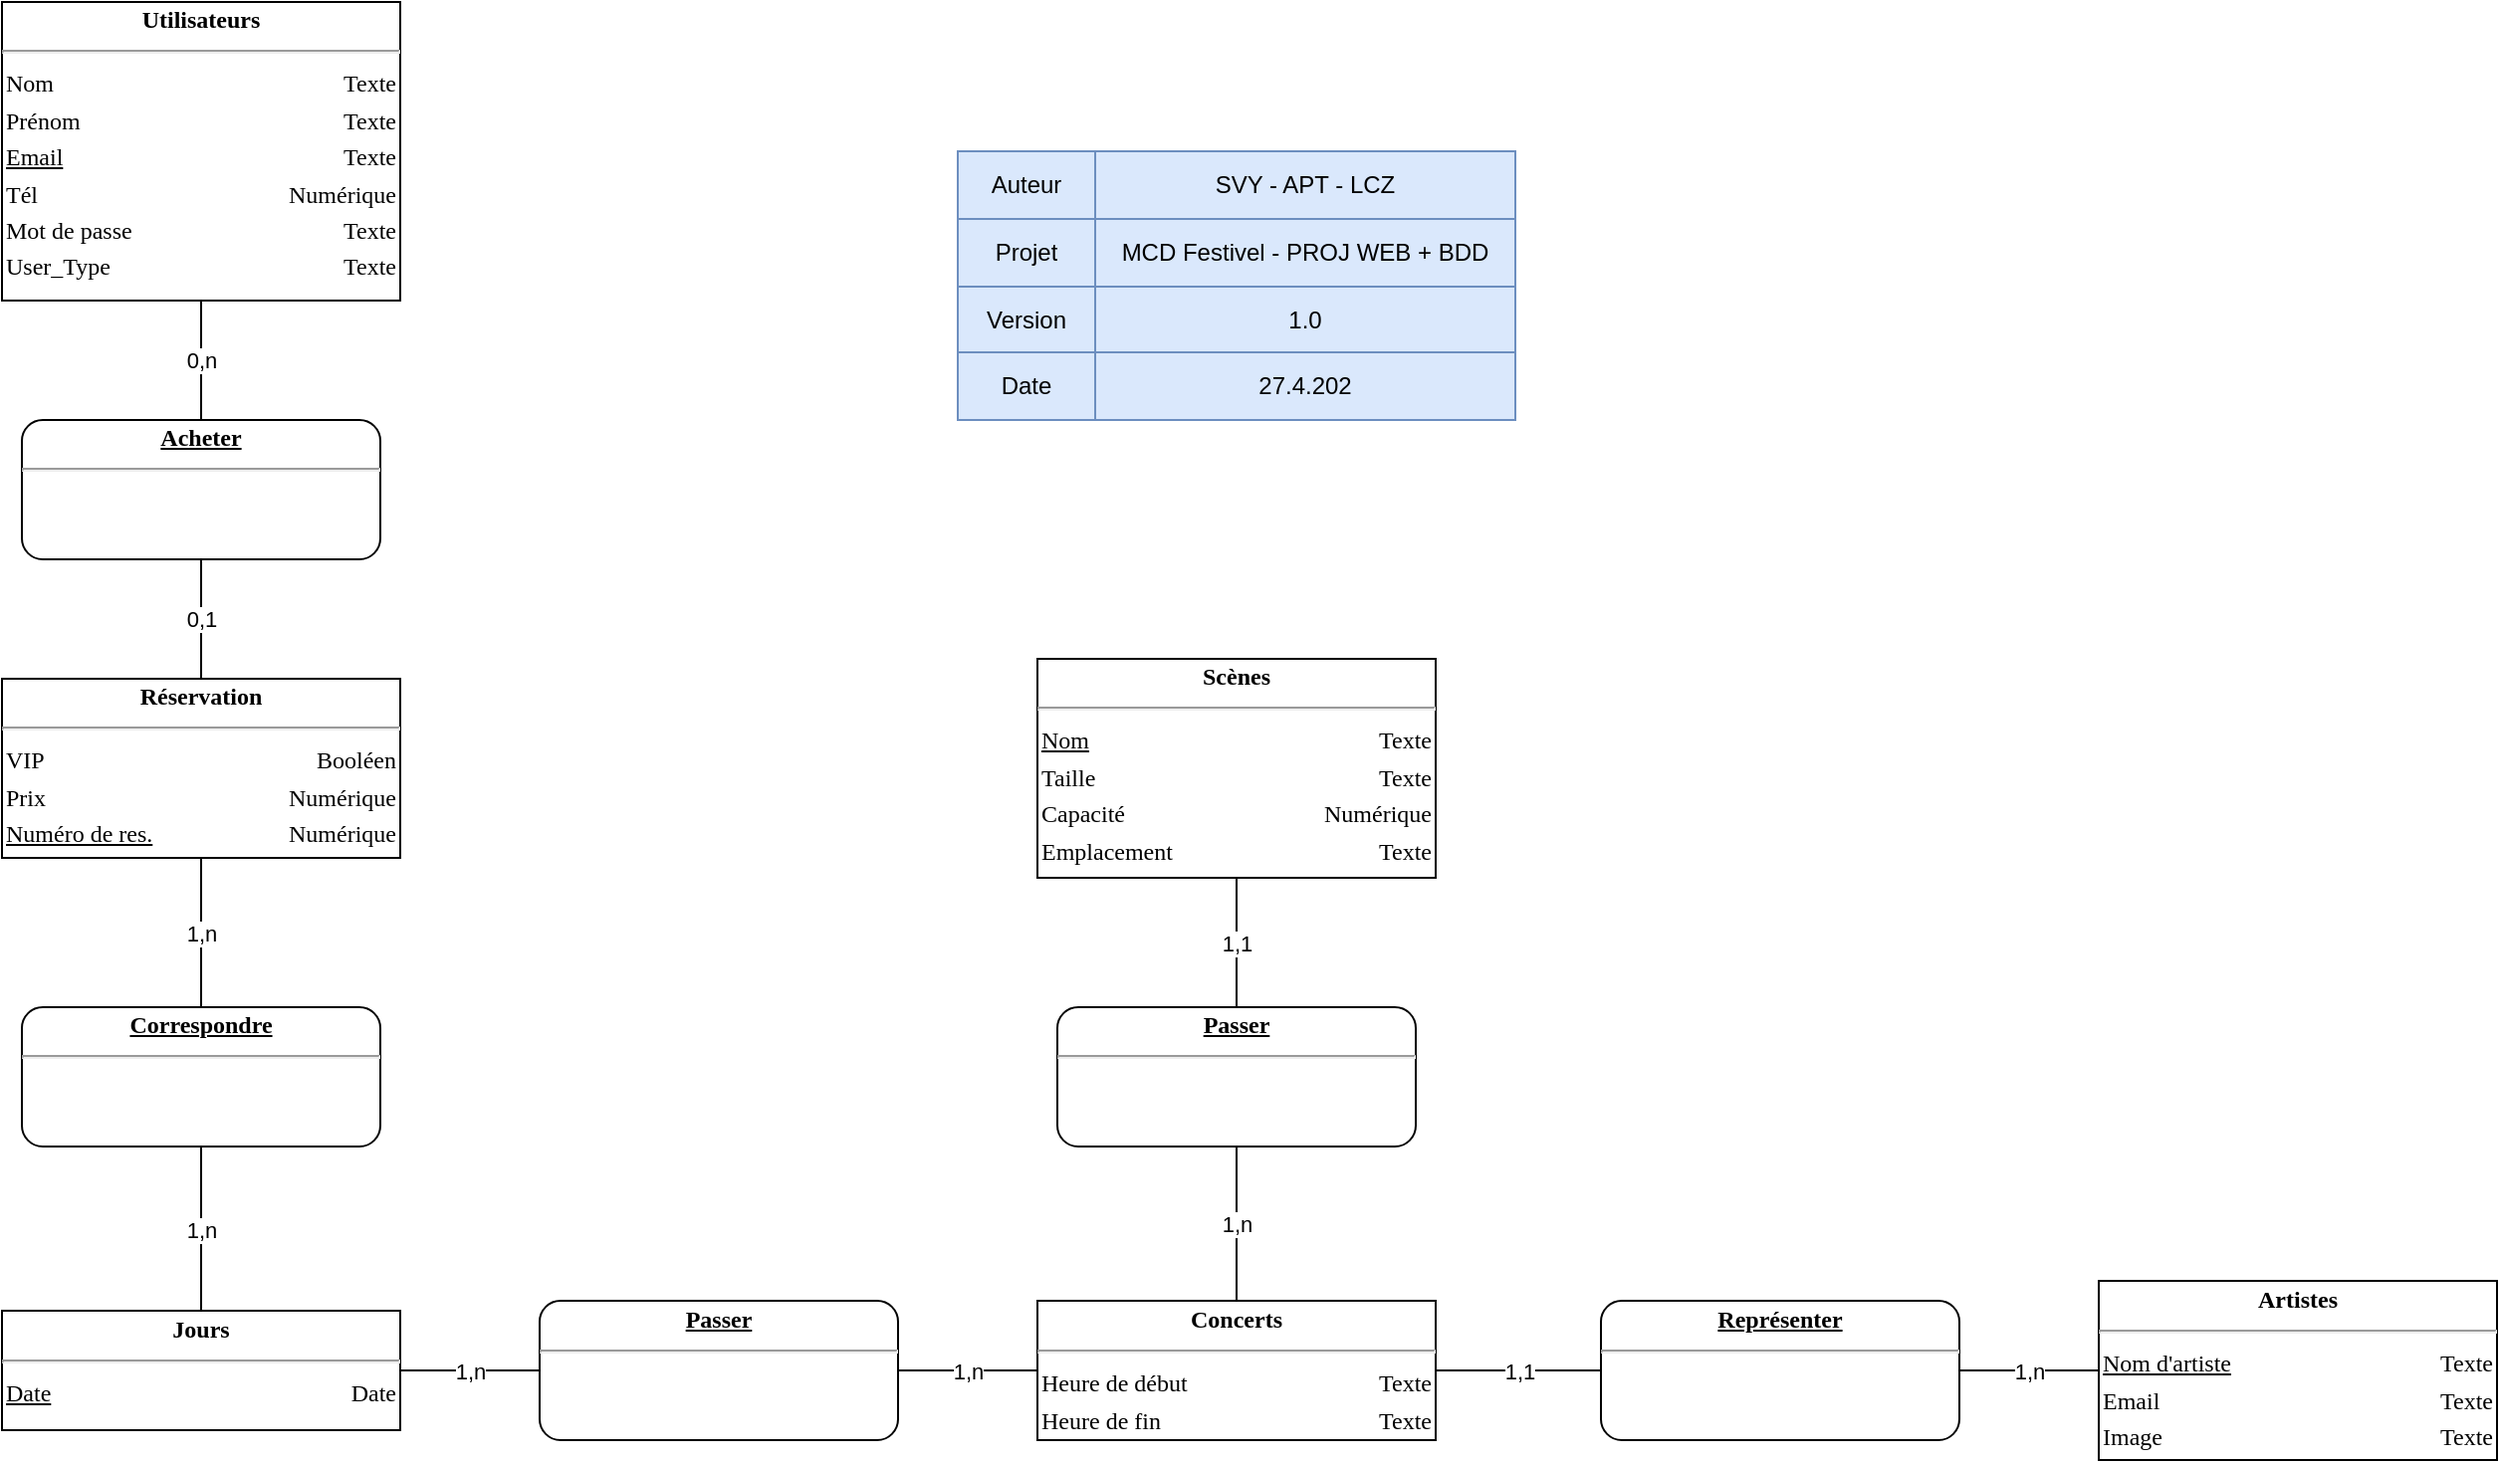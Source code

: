 <mxfile version="13.7.3" type="device"><diagram id="ykhfi625ypWfBUC9Hukg" name="Page-1"><mxGraphModel dx="1422" dy="822" grid="1" gridSize="10" guides="1" tooltips="1" connect="1" arrows="1" fold="1" page="1" pageScale="1" pageWidth="827" pageHeight="1169" math="0" shadow="0"><root><mxCell id="0"/><mxCell id="1" parent="0"/><mxCell id="24DmbQTYAci22dmiDfAL-86" value="&lt;div style=&quot;box-sizing: border-box ; width: 100% ; padding: 2px&quot;&gt;&lt;span style=&quot;background-color: rgb(255 , 255 , 255)&quot;&gt;&lt;b&gt;Utilisateurs&lt;/b&gt;&lt;/span&gt;&lt;/div&gt;&lt;hr&gt;&lt;table style=&quot;width: 100% ; font-size: 1em&quot; cellpadding=&quot;2&quot; cellspacing=&quot;0&quot;&gt;&lt;tbody&gt;&lt;tr&gt;&lt;td style=&quot;text-align: left&quot;&gt;Nom&lt;/td&gt;&lt;td style=&quot;text-align: right&quot;&gt;Texte&lt;/td&gt;&lt;/tr&gt;&lt;tr&gt;&lt;td style=&quot;text-align: left&quot;&gt;Prénom&lt;br&gt;&lt;/td&gt;&lt;td style=&quot;text-align: right&quot;&gt;Texte&lt;/td&gt;&lt;/tr&gt;&lt;tr&gt;&lt;td style=&quot;text-align: left&quot;&gt;&lt;u&gt;Email&lt;/u&gt;&lt;/td&gt;&lt;td style=&quot;text-align: right&quot;&gt;Texte&lt;/td&gt;&lt;/tr&gt;&lt;tr&gt;&lt;td style=&quot;text-align: left&quot;&gt;Tél&lt;/td&gt;&lt;td style=&quot;text-align: right&quot;&gt;Numérique&lt;/td&gt;&lt;/tr&gt;&lt;tr&gt;&lt;td style=&quot;text-align: left&quot;&gt;Mot de passe&lt;/td&gt;&lt;td style=&quot;text-align: right&quot;&gt;Texte&lt;/td&gt;&lt;/tr&gt;&lt;tr&gt;&lt;td style=&quot;text-align: left&quot;&gt;User_Type&lt;/td&gt;&lt;td style=&quot;text-align: right&quot;&gt;Texte&lt;/td&gt;&lt;/tr&gt;&lt;/tbody&gt;&lt;/table&gt;" style="verticalAlign=top;align=center;overflow=fill;html=1;rounded=0;shadow=0;comic=0;labelBackgroundColor=none;strokeColor=#000000;strokeWidth=1;fillColor=#ffffff;fontFamily=Verdana;fontSize=12;fontColor=#000000;" parent="1" vertex="1"><mxGeometry x="90" y="80" width="200" height="150" as="geometry"/></mxCell><mxCell id="24DmbQTYAci22dmiDfAL-102" value="0,n" style="edgeStyle=orthogonalEdgeStyle;rounded=0;orthogonalLoop=1;jettySize=auto;html=1;exitX=0.5;exitY=0;exitDx=0;exitDy=0;entryX=0.5;entryY=1;entryDx=0;entryDy=0;endArrow=none;endFill=0;" parent="1" source="24DmbQTYAci22dmiDfAL-89" target="24DmbQTYAci22dmiDfAL-86" edge="1"><mxGeometry relative="1" as="geometry"/></mxCell><mxCell id="24DmbQTYAci22dmiDfAL-103" value="0,1" style="edgeStyle=orthogonalEdgeStyle;rounded=0;orthogonalLoop=1;jettySize=auto;html=1;exitX=0.5;exitY=1;exitDx=0;exitDy=0;entryX=0.5;entryY=0;entryDx=0;entryDy=0;endArrow=none;endFill=0;" parent="1" source="24DmbQTYAci22dmiDfAL-89" target="24DmbQTYAci22dmiDfAL-97" edge="1"><mxGeometry relative="1" as="geometry"/></mxCell><mxCell id="24DmbQTYAci22dmiDfAL-89" value="&lt;div style=&quot;box-sizing: border-box ; width: 100% ; padding: 2px&quot;&gt;&lt;span style=&quot;background-color: rgb(255 , 255 , 255)&quot;&gt;&lt;b&gt;&lt;u&gt;Acheter&lt;/u&gt;&lt;/b&gt;&lt;/span&gt;&lt;/div&gt;&lt;hr&gt;" style="verticalAlign=top;align=center;overflow=fill;html=1;rounded=1;shadow=0;comic=0;labelBackgroundColor=none;strokeColor=#000000;strokeWidth=1;fillColor=#ffffff;fontFamily=Verdana;fontSize=12;fontColor=#000000;" parent="1" vertex="1"><mxGeometry x="100" y="290" width="180" height="70" as="geometry"/></mxCell><mxCell id="5DoGwigAY4bWdaZyqHXq-13" value="1,1" style="edgeStyle=orthogonalEdgeStyle;rounded=0;orthogonalLoop=1;jettySize=auto;html=1;exitX=0.5;exitY=1;exitDx=0;exitDy=0;entryX=0.5;entryY=0;entryDx=0;entryDy=0;endArrow=none;endFill=0;" edge="1" parent="1" source="24DmbQTYAci22dmiDfAL-92" target="5DoGwigAY4bWdaZyqHXq-3"><mxGeometry relative="1" as="geometry"/></mxCell><mxCell id="24DmbQTYAci22dmiDfAL-92" value="&lt;div style=&quot;box-sizing: border-box ; width: 100% ; padding: 2px&quot;&gt;&lt;span style=&quot;background-color: rgb(255 , 255 , 255)&quot;&gt;&lt;b&gt;Scènes&lt;/b&gt;&lt;/span&gt;&lt;/div&gt;&lt;hr&gt;&lt;table style=&quot;width: 100% ; font-size: 1em&quot; cellpadding=&quot;2&quot; cellspacing=&quot;0&quot;&gt;&lt;tbody&gt;&lt;tr&gt;&lt;td style=&quot;text-align: left&quot;&gt;&lt;u&gt;Nom&lt;/u&gt;&lt;/td&gt;&lt;td style=&quot;text-align: right&quot;&gt;Texte&lt;br&gt;&lt;/td&gt;&lt;/tr&gt;&lt;tr&gt;&lt;td style=&quot;text-align: left&quot;&gt;Taille&lt;br&gt;&lt;/td&gt;&lt;td style=&quot;text-align: right&quot;&gt;Texte&lt;br&gt;&lt;/td&gt;&lt;/tr&gt;&lt;tr&gt;&lt;td style=&quot;text-align: left&quot;&gt;Capacité&lt;/td&gt;&lt;td style=&quot;text-align: right&quot;&gt;Numérique&lt;br&gt;&lt;/td&gt;&lt;/tr&gt;&lt;tr&gt;&lt;td style=&quot;text-align: left&quot;&gt;Emplacement&lt;/td&gt;&lt;td style=&quot;text-align: right&quot;&gt;Texte&lt;/td&gt;&lt;/tr&gt;&lt;/tbody&gt;&lt;/table&gt;" style="verticalAlign=top;align=center;overflow=fill;html=1;rounded=0;shadow=0;comic=0;labelBackgroundColor=none;strokeColor=#000000;strokeWidth=1;fillColor=#ffffff;fontFamily=Verdana;fontSize=12;fontColor=#000000;" parent="1" vertex="1"><mxGeometry x="610" y="410" width="200" height="110" as="geometry"/></mxCell><mxCell id="24DmbQTYAci22dmiDfAL-93" value="&lt;div style=&quot;box-sizing: border-box ; width: 100% ; padding: 2px&quot;&gt;&lt;span style=&quot;background-color: rgb(255 , 255 , 255)&quot;&gt;&lt;b&gt;Artistes&lt;/b&gt;&lt;/span&gt;&lt;/div&gt;&lt;hr&gt;&lt;table style=&quot;width: 100% ; font-size: 1em&quot; cellpadding=&quot;2&quot; cellspacing=&quot;0&quot;&gt;&lt;tbody&gt;&lt;tr&gt;&lt;td style=&quot;text-align: left&quot;&gt;&lt;u&gt;Nom d'artiste&lt;/u&gt;&lt;/td&gt;&lt;td style=&quot;text-align: right&quot;&gt;Texte&lt;br&gt;&lt;/td&gt;&lt;/tr&gt;&lt;tr&gt;&lt;td style=&quot;text-align: left&quot;&gt;Email&lt;br&gt;&lt;/td&gt;&lt;td style=&quot;text-align: right&quot;&gt;Texte&lt;br&gt;&lt;/td&gt;&lt;/tr&gt;&lt;tr&gt;&lt;td style=&quot;text-align: left&quot;&gt;Image&lt;/td&gt;&lt;td style=&quot;text-align: right&quot;&gt;Texte&lt;br&gt;&lt;/td&gt;&lt;/tr&gt;&lt;/tbody&gt;&lt;/table&gt;" style="verticalAlign=top;align=center;overflow=fill;html=1;rounded=0;shadow=0;comic=0;labelBackgroundColor=none;strokeColor=#000000;strokeWidth=1;fillColor=#ffffff;fontFamily=Verdana;fontSize=12;fontColor=#000000;" parent="1" vertex="1"><mxGeometry x="1143" y="722.5" width="200" height="90" as="geometry"/></mxCell><mxCell id="5DoGwigAY4bWdaZyqHXq-15" value="1,n" style="edgeStyle=orthogonalEdgeStyle;rounded=0;orthogonalLoop=1;jettySize=auto;html=1;exitX=1;exitY=0.5;exitDx=0;exitDy=0;entryX=0;entryY=0.5;entryDx=0;entryDy=0;endArrow=none;endFill=0;" edge="1" parent="1" source="24DmbQTYAci22dmiDfAL-96" target="5DoGwigAY4bWdaZyqHXq-2"><mxGeometry relative="1" as="geometry"/></mxCell><mxCell id="24DmbQTYAci22dmiDfAL-96" value="&lt;div style=&quot;box-sizing: border-box ; width: 100% ; padding: 2px&quot;&gt;&lt;span style=&quot;background-color: rgb(255 , 255 , 255)&quot;&gt;&lt;b&gt;Jours&lt;/b&gt;&lt;/span&gt;&lt;/div&gt;&lt;hr&gt;&lt;table style=&quot;width: 100% ; font-size: 1em&quot; cellpadding=&quot;2&quot; cellspacing=&quot;0&quot;&gt;&lt;tbody&gt;&lt;tr&gt;&lt;td style=&quot;text-align: left&quot;&gt;&lt;u&gt;Date&lt;/u&gt;&lt;/td&gt;&lt;td style=&quot;text-align: right&quot;&gt;Date&lt;/td&gt;&lt;/tr&gt;&lt;tr&gt;&lt;td style=&quot;text-align: left&quot;&gt;&lt;br&gt;&lt;/td&gt;&lt;td style=&quot;text-align: right&quot;&gt;&lt;/td&gt;&lt;/tr&gt;&lt;/tbody&gt;&lt;/table&gt;" style="verticalAlign=top;align=center;overflow=fill;html=1;rounded=0;shadow=0;comic=0;labelBackgroundColor=none;strokeColor=#000000;strokeWidth=1;fillColor=#ffffff;fontFamily=Verdana;fontSize=12;fontColor=#000000;" parent="1" vertex="1"><mxGeometry x="90" y="737.5" width="200" height="60" as="geometry"/></mxCell><mxCell id="24DmbQTYAci22dmiDfAL-105" value="1,n" style="edgeStyle=orthogonalEdgeStyle;rounded=0;orthogonalLoop=1;jettySize=auto;html=1;exitX=0.5;exitY=1;exitDx=0;exitDy=0;entryX=0.5;entryY=0;entryDx=0;entryDy=0;endArrow=none;endFill=0;" parent="1" source="24DmbQTYAci22dmiDfAL-97" target="24DmbQTYAci22dmiDfAL-104" edge="1"><mxGeometry relative="1" as="geometry"/></mxCell><mxCell id="24DmbQTYAci22dmiDfAL-97" value="&lt;div style=&quot;box-sizing: border-box ; width: 100% ; padding: 2px&quot;&gt;&lt;span style=&quot;background-color: rgb(255 , 255 , 255)&quot;&gt;&lt;b&gt;Réservation&lt;/b&gt;&lt;/span&gt;&lt;/div&gt;&lt;hr&gt;&lt;table style=&quot;width: 100% ; font-size: 1em&quot; cellpadding=&quot;2&quot; cellspacing=&quot;0&quot;&gt;&lt;tbody&gt;&lt;tr&gt;&lt;td style=&quot;text-align: left&quot;&gt;VIP&lt;/td&gt;&lt;td style=&quot;text-align: right&quot;&gt;Booléen&lt;/td&gt;&lt;/tr&gt;&lt;tr&gt;&lt;td style=&quot;text-align: left&quot;&gt;Prix&lt;br&gt;&lt;/td&gt;&lt;td style=&quot;text-align: right&quot;&gt;Numérique&lt;br&gt;&lt;/td&gt;&lt;/tr&gt;&lt;tr&gt;&lt;td style=&quot;text-align: left&quot;&gt;&lt;u&gt;Numéro de res.&lt;/u&gt;&lt;/td&gt;&lt;td style=&quot;text-align: right&quot;&gt;Numérique&lt;/td&gt;&lt;/tr&gt;&lt;/tbody&gt;&lt;/table&gt;" style="verticalAlign=top;align=center;overflow=fill;html=1;rounded=0;shadow=0;comic=0;labelBackgroundColor=none;strokeColor=#000000;strokeWidth=1;fillColor=#ffffff;fontFamily=Verdana;fontSize=12;fontColor=#000000;" parent="1" vertex="1"><mxGeometry x="90" y="420" width="200" height="90" as="geometry"/></mxCell><mxCell id="24DmbQTYAci22dmiDfAL-106" value="1,n" style="edgeStyle=orthogonalEdgeStyle;rounded=0;orthogonalLoop=1;jettySize=auto;html=1;exitX=0.5;exitY=1;exitDx=0;exitDy=0;entryX=0.5;entryY=0;entryDx=0;entryDy=0;endArrow=none;endFill=0;" parent="1" source="24DmbQTYAci22dmiDfAL-104" target="24DmbQTYAci22dmiDfAL-96" edge="1"><mxGeometry relative="1" as="geometry"/></mxCell><mxCell id="24DmbQTYAci22dmiDfAL-104" value="&lt;div style=&quot;box-sizing: border-box ; width: 100% ; padding: 2px&quot;&gt;&lt;span style=&quot;background-color: rgb(255 , 255 , 255)&quot;&gt;&lt;b&gt;&lt;u&gt;Correspondre&lt;/u&gt;&lt;/b&gt;&lt;/span&gt;&lt;/div&gt;&lt;hr&gt;&lt;table style=&quot;width: 100% ; font-size: 1em&quot; cellpadding=&quot;2&quot; cellspacing=&quot;0&quot;&gt;&lt;tbody&gt;&lt;tr&gt;&lt;td style=&quot;text-align: left&quot;&gt;&lt;/td&gt;&lt;td style=&quot;text-align: right&quot;&gt;&lt;/td&gt;&lt;/tr&gt;&lt;/tbody&gt;&lt;/table&gt;" style="verticalAlign=top;align=center;overflow=fill;html=1;rounded=1;shadow=0;comic=0;labelBackgroundColor=none;strokeColor=#000000;strokeWidth=1;fillColor=#ffffff;fontFamily=Verdana;fontSize=12;fontColor=#000000;" parent="1" vertex="1"><mxGeometry x="100" y="585" width="180" height="70" as="geometry"/></mxCell><mxCell id="5DoGwigAY4bWdaZyqHXq-5" value="1,1" style="edgeStyle=orthogonalEdgeStyle;rounded=0;orthogonalLoop=1;jettySize=auto;html=1;exitX=1;exitY=0.5;exitDx=0;exitDy=0;entryX=0;entryY=0.5;entryDx=0;entryDy=0;endArrow=none;endFill=0;" edge="1" parent="1" source="24DmbQTYAci22dmiDfAL-117" target="5DoGwigAY4bWdaZyqHXq-1"><mxGeometry relative="1" as="geometry"/></mxCell><mxCell id="24DmbQTYAci22dmiDfAL-117" value="&lt;div style=&quot;box-sizing: border-box ; width: 100% ; padding: 2px&quot;&gt;&lt;span style=&quot;background-color: rgb(255 , 255 , 255)&quot;&gt;&lt;b&gt;Concerts&lt;/b&gt;&lt;/span&gt;&lt;/div&gt;&lt;hr&gt;&lt;table style=&quot;width: 100% ; font-size: 1em&quot; cellpadding=&quot;2&quot; cellspacing=&quot;0&quot;&gt;&lt;tbody&gt;&lt;tr&gt;&lt;td style=&quot;text-align: left&quot;&gt;Heure de début&lt;/td&gt;&lt;td style=&quot;text-align: right&quot;&gt;Texte&lt;br&gt;&lt;/td&gt;&lt;/tr&gt;&lt;tr&gt;&lt;td style=&quot;text-align: left&quot;&gt;Heure de fin&lt;br&gt;&lt;/td&gt;&lt;td style=&quot;text-align: right&quot;&gt;Texte&lt;br&gt;&lt;/td&gt;&lt;/tr&gt;&lt;tr&gt;&lt;td style=&quot;text-align: left&quot;&gt;&lt;br&gt;&lt;/td&gt;&lt;td style=&quot;text-align: right&quot;&gt;&lt;br&gt;&lt;/td&gt;&lt;/tr&gt;&lt;/tbody&gt;&lt;/table&gt;" style="verticalAlign=top;align=center;overflow=fill;html=1;rounded=0;shadow=0;comic=0;labelBackgroundColor=none;strokeColor=#000000;strokeWidth=1;fillColor=#ffffff;fontFamily=Verdana;fontSize=12;fontColor=#000000;" parent="1" vertex="1"><mxGeometry x="610" y="732.5" width="200" height="70" as="geometry"/></mxCell><mxCell id="5DoGwigAY4bWdaZyqHXq-8" value="1,n" style="edgeStyle=orthogonalEdgeStyle;rounded=0;orthogonalLoop=1;jettySize=auto;html=1;exitX=1;exitY=0.5;exitDx=0;exitDy=0;entryX=0;entryY=0.5;entryDx=0;entryDy=0;endArrow=none;endFill=0;" edge="1" parent="1" source="5DoGwigAY4bWdaZyqHXq-1" target="24DmbQTYAci22dmiDfAL-93"><mxGeometry relative="1" as="geometry"/></mxCell><mxCell id="5DoGwigAY4bWdaZyqHXq-1" value="&lt;div style=&quot;box-sizing: border-box ; width: 100% ; padding: 2px&quot;&gt;&lt;b&gt;&lt;u&gt;Représenter&lt;/u&gt;&lt;/b&gt;&lt;/div&gt;&lt;hr&gt;&lt;table style=&quot;width: 100% ; font-size: 1em&quot; cellpadding=&quot;2&quot; cellspacing=&quot;0&quot;&gt;&lt;tbody&gt;&lt;tr&gt;&lt;td style=&quot;text-align: left&quot;&gt;&lt;/td&gt;&lt;td style=&quot;text-align: right&quot;&gt;&lt;/td&gt;&lt;/tr&gt;&lt;/tbody&gt;&lt;/table&gt;" style="verticalAlign=top;align=center;overflow=fill;html=1;rounded=1;shadow=0;comic=0;labelBackgroundColor=none;strokeColor=#000000;strokeWidth=1;fillColor=#ffffff;fontFamily=Verdana;fontSize=12;fontColor=#000000;" vertex="1" parent="1"><mxGeometry x="893" y="732.5" width="180" height="70" as="geometry"/></mxCell><mxCell id="5DoGwigAY4bWdaZyqHXq-10" value="1,n" style="edgeStyle=orthogonalEdgeStyle;rounded=0;orthogonalLoop=1;jettySize=auto;html=1;exitX=1;exitY=0.5;exitDx=0;exitDy=0;entryX=0;entryY=0.5;entryDx=0;entryDy=0;endArrow=none;endFill=0;" edge="1" parent="1" source="5DoGwigAY4bWdaZyqHXq-2" target="24DmbQTYAci22dmiDfAL-117"><mxGeometry relative="1" as="geometry"/></mxCell><mxCell id="5DoGwigAY4bWdaZyqHXq-2" value="&lt;div style=&quot;box-sizing: border-box ; width: 100% ; padding: 2px&quot;&gt;&lt;span style=&quot;background-color: rgb(255 , 255 , 255)&quot;&gt;&lt;b&gt;&lt;u&gt;Passer&lt;/u&gt;&lt;/b&gt;&lt;/span&gt;&lt;/div&gt;&lt;hr&gt;&lt;table style=&quot;width: 100% ; font-size: 1em&quot; cellpadding=&quot;2&quot; cellspacing=&quot;0&quot;&gt;&lt;tbody&gt;&lt;tr&gt;&lt;td style=&quot;text-align: left&quot;&gt;&lt;/td&gt;&lt;td style=&quot;text-align: right&quot;&gt;&lt;/td&gt;&lt;/tr&gt;&lt;/tbody&gt;&lt;/table&gt;" style="verticalAlign=top;align=center;overflow=fill;html=1;rounded=1;shadow=0;comic=0;labelBackgroundColor=none;strokeColor=#000000;strokeWidth=1;fillColor=#ffffff;fontFamily=Verdana;fontSize=12;fontColor=#000000;" vertex="1" parent="1"><mxGeometry x="360" y="732.5" width="180" height="70" as="geometry"/></mxCell><mxCell id="5DoGwigAY4bWdaZyqHXq-14" value="1,n" style="edgeStyle=orthogonalEdgeStyle;rounded=0;orthogonalLoop=1;jettySize=auto;html=1;exitX=0.5;exitY=1;exitDx=0;exitDy=0;entryX=0.5;entryY=0;entryDx=0;entryDy=0;endArrow=none;endFill=0;" edge="1" parent="1" source="5DoGwigAY4bWdaZyqHXq-3" target="24DmbQTYAci22dmiDfAL-117"><mxGeometry relative="1" as="geometry"/></mxCell><mxCell id="5DoGwigAY4bWdaZyqHXq-3" value="&lt;div style=&quot;box-sizing: border-box ; width: 100% ; padding: 2px&quot;&gt;&lt;span style=&quot;background-color: rgb(255 , 255 , 255)&quot;&gt;&lt;b&gt;&lt;u&gt;Passer&lt;/u&gt;&lt;/b&gt;&lt;/span&gt;&lt;/div&gt;&lt;hr&gt;&lt;table style=&quot;width: 100% ; font-size: 1em&quot; cellpadding=&quot;2&quot; cellspacing=&quot;0&quot;&gt;&lt;tbody&gt;&lt;tr&gt;&lt;td style=&quot;text-align: left&quot;&gt;&lt;/td&gt;&lt;td style=&quot;text-align: right&quot;&gt;&lt;/td&gt;&lt;/tr&gt;&lt;/tbody&gt;&lt;/table&gt;" style="verticalAlign=top;align=center;overflow=fill;html=1;rounded=1;shadow=0;comic=0;labelBackgroundColor=none;strokeColor=#000000;strokeWidth=1;fillColor=#ffffff;fontFamily=Verdana;fontSize=12;fontColor=#000000;" vertex="1" parent="1"><mxGeometry x="620" y="585" width="180" height="70" as="geometry"/></mxCell><mxCell id="24DmbQTYAci22dmiDfAL-24" value="" style="shape=table;html=1;whiteSpace=wrap;startSize=0;container=1;collapsible=0;childLayout=tableLayout;fillColor=#dae8fc;strokeColor=#6c8ebf;" parent="1" vertex="1"><mxGeometry x="570" y="155" width="280" height="135" as="geometry"/></mxCell><mxCell id="24DmbQTYAci22dmiDfAL-25" value="" style="shape=partialRectangle;html=1;whiteSpace=wrap;collapsible=0;dropTarget=0;pointerEvents=0;fillColor=none;top=0;left=0;bottom=0;right=0;points=[[0,0.5],[1,0.5]];portConstraint=eastwest;" parent="24DmbQTYAci22dmiDfAL-24" vertex="1"><mxGeometry width="280" height="34" as="geometry"/></mxCell><mxCell id="24DmbQTYAci22dmiDfAL-26" value="Auteur" style="shape=partialRectangle;html=1;whiteSpace=wrap;connectable=0;fillColor=none;top=0;left=0;bottom=0;right=0;overflow=hidden;" parent="24DmbQTYAci22dmiDfAL-25" vertex="1"><mxGeometry width="69" height="34" as="geometry"/></mxCell><mxCell id="24DmbQTYAci22dmiDfAL-27" value="SVY - APT - LCZ" style="shape=partialRectangle;html=1;whiteSpace=wrap;connectable=0;fillColor=none;top=0;left=0;bottom=0;right=0;overflow=hidden;" parent="24DmbQTYAci22dmiDfAL-25" vertex="1"><mxGeometry x="69" width="211" height="34" as="geometry"/></mxCell><mxCell id="24DmbQTYAci22dmiDfAL-28" value="" style="shape=partialRectangle;html=1;whiteSpace=wrap;collapsible=0;dropTarget=0;pointerEvents=0;fillColor=none;top=0;left=0;bottom=0;right=0;points=[[0,0.5],[1,0.5]];portConstraint=eastwest;" parent="24DmbQTYAci22dmiDfAL-24" vertex="1"><mxGeometry y="34" width="280" height="34" as="geometry"/></mxCell><mxCell id="24DmbQTYAci22dmiDfAL-29" value="Projet" style="shape=partialRectangle;html=1;whiteSpace=wrap;connectable=0;fillColor=none;top=0;left=0;bottom=0;right=0;overflow=hidden;" parent="24DmbQTYAci22dmiDfAL-28" vertex="1"><mxGeometry width="69" height="34" as="geometry"/></mxCell><mxCell id="24DmbQTYAci22dmiDfAL-30" value="MCD Festivel - PROJ WEB + BDD" style="shape=partialRectangle;html=1;whiteSpace=wrap;connectable=0;fillColor=none;top=0;left=0;bottom=0;right=0;overflow=hidden;" parent="24DmbQTYAci22dmiDfAL-28" vertex="1"><mxGeometry x="69" width="211" height="34" as="geometry"/></mxCell><mxCell id="24DmbQTYAci22dmiDfAL-31" value="" style="shape=partialRectangle;html=1;whiteSpace=wrap;collapsible=0;dropTarget=0;pointerEvents=0;fillColor=none;top=0;left=0;bottom=0;right=0;points=[[0,0.5],[1,0.5]];portConstraint=eastwest;" parent="24DmbQTYAci22dmiDfAL-24" vertex="1"><mxGeometry y="68" width="280" height="33" as="geometry"/></mxCell><mxCell id="24DmbQTYAci22dmiDfAL-32" value="Version" style="shape=partialRectangle;html=1;whiteSpace=wrap;connectable=0;fillColor=none;top=0;left=0;bottom=0;right=0;overflow=hidden;" parent="24DmbQTYAci22dmiDfAL-31" vertex="1"><mxGeometry width="69" height="33" as="geometry"/></mxCell><mxCell id="24DmbQTYAci22dmiDfAL-33" value="1.0" style="shape=partialRectangle;html=1;whiteSpace=wrap;connectable=0;fillColor=none;top=0;left=0;bottom=0;right=0;overflow=hidden;" parent="24DmbQTYAci22dmiDfAL-31" vertex="1"><mxGeometry x="69" width="211" height="33" as="geometry"/></mxCell><mxCell id="24DmbQTYAci22dmiDfAL-34" style="shape=partialRectangle;html=1;whiteSpace=wrap;collapsible=0;dropTarget=0;pointerEvents=0;fillColor=none;top=0;left=0;bottom=0;right=0;points=[[0,0.5],[1,0.5]];portConstraint=eastwest;" parent="24DmbQTYAci22dmiDfAL-24" vertex="1"><mxGeometry y="101" width="280" height="34" as="geometry"/></mxCell><mxCell id="24DmbQTYAci22dmiDfAL-35" value="Date" style="shape=partialRectangle;html=1;whiteSpace=wrap;connectable=0;fillColor=none;top=0;left=0;bottom=0;right=0;overflow=hidden;" parent="24DmbQTYAci22dmiDfAL-34" vertex="1"><mxGeometry width="69" height="34" as="geometry"/></mxCell><mxCell id="24DmbQTYAci22dmiDfAL-36" value="27.4.202" style="shape=partialRectangle;html=1;whiteSpace=wrap;connectable=0;fillColor=none;top=0;left=0;bottom=0;right=0;overflow=hidden;" parent="24DmbQTYAci22dmiDfAL-34" vertex="1"><mxGeometry x="69" width="211" height="34" as="geometry"/></mxCell></root></mxGraphModel></diagram></mxfile>